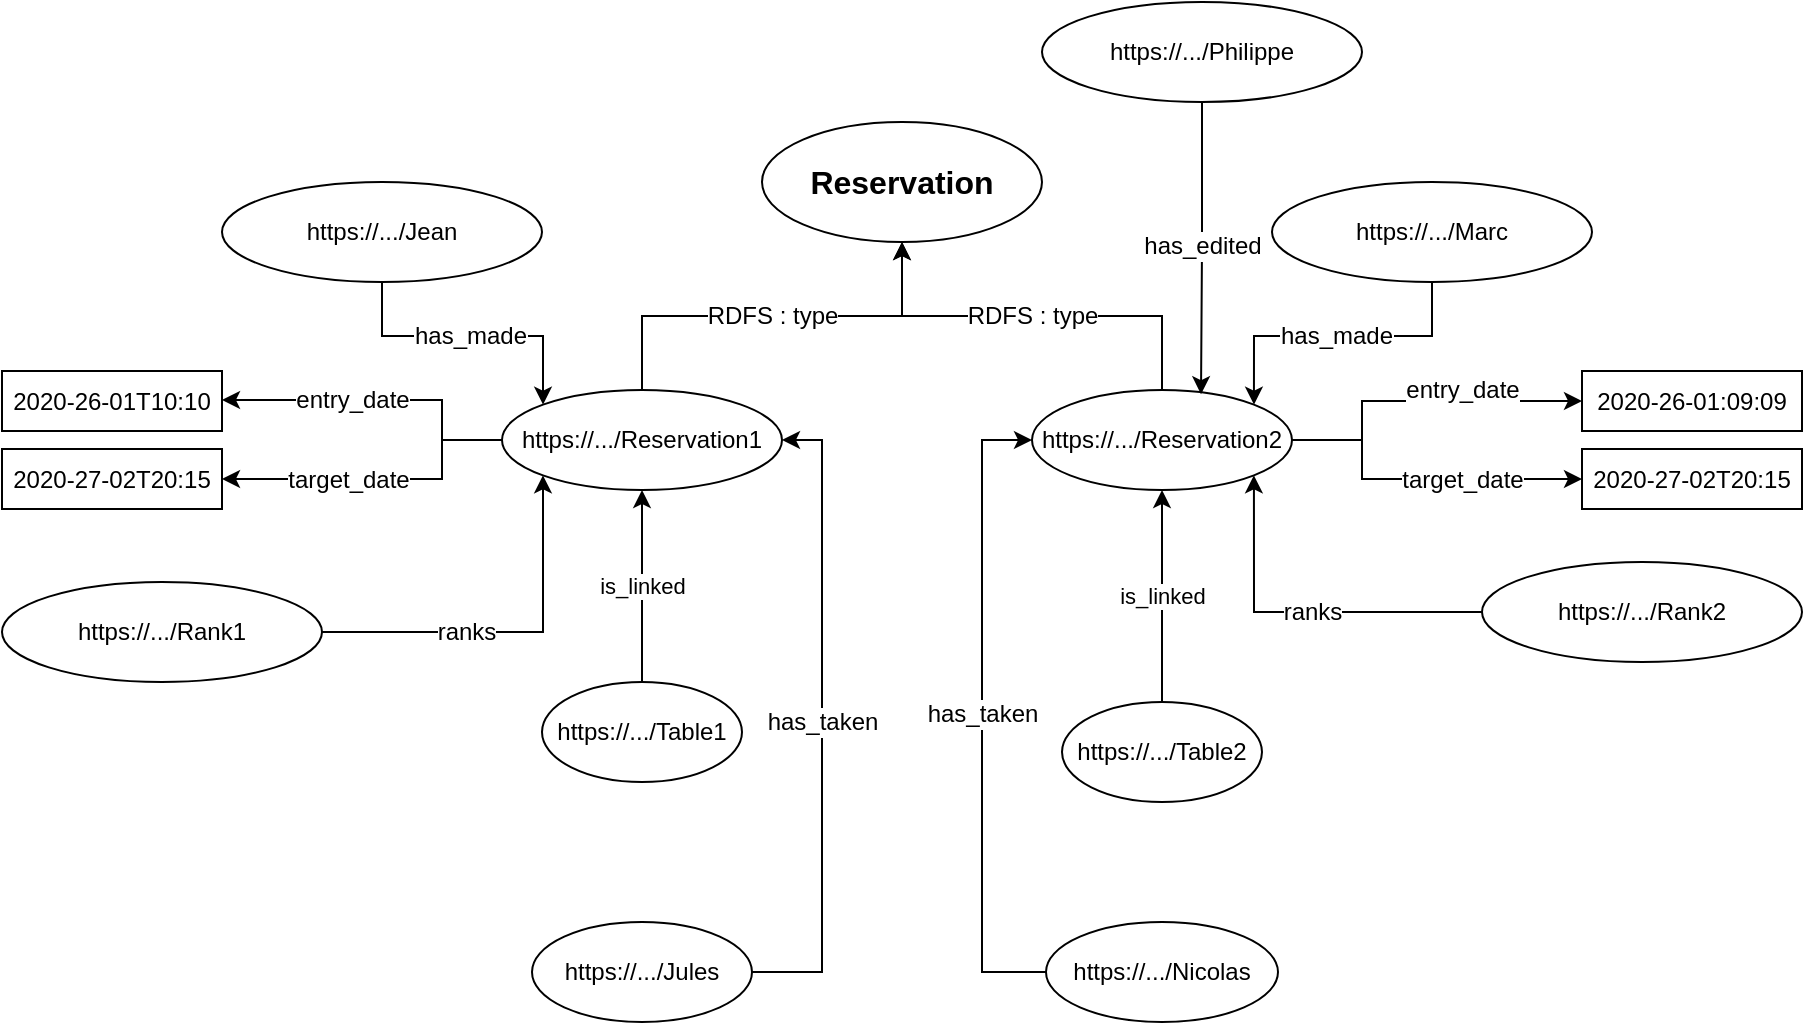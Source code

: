<mxfile version="13.0.9">
    <diagram id="6hGFLwfOUW9BJ-s0fimq" name="Page-1">
        <mxGraphModel dx="470" dy="331" grid="1" gridSize="10" guides="1" tooltips="1" connect="1" arrows="1" fold="1" page="1" pageScale="1" pageWidth="1169" pageHeight="827" math="0" shadow="0">
            <root>
                <mxCell id="0"/>
                <mxCell id="1" parent="0"/>
                <mxCell id="39" value="is_linked" style="edgeStyle=orthogonalEdgeStyle;rounded=0;orthogonalLoop=1;jettySize=auto;html=1;entryX=0.5;entryY=1;entryDx=0;entryDy=0;" edge="1" parent="1" source="2" target="4">
                    <mxGeometry relative="1" as="geometry"/>
                </mxCell>
                <mxCell id="2" value="https://.../Table1" style="ellipse;whiteSpace=wrap;html=1;" parent="1" vertex="1">
                    <mxGeometry x="350" y="520" width="100" height="50" as="geometry"/>
                </mxCell>
                <mxCell id="40" value="is_linked" style="edgeStyle=orthogonalEdgeStyle;rounded=0;orthogonalLoop=1;jettySize=auto;html=1;entryX=0.5;entryY=1;entryDx=0;entryDy=0;" edge="1" parent="1" source="3" target="5">
                    <mxGeometry relative="1" as="geometry"/>
                </mxCell>
                <mxCell id="3" value="https://.../Table2" style="ellipse;whiteSpace=wrap;html=1;" parent="1" vertex="1">
                    <mxGeometry x="610" y="530" width="100" height="50" as="geometry"/>
                </mxCell>
                <mxCell id="10" value="RDFS : type" style="edgeStyle=orthogonalEdgeStyle;rounded=0;orthogonalLoop=1;jettySize=auto;html=1;entryX=0.5;entryY=1;entryDx=0;entryDy=0;fontSize=12;" parent="1" source="4" target="8" edge="1">
                    <mxGeometry relative="1" as="geometry"/>
                </mxCell>
                <mxCell id="23" value="entry_date" style="edgeStyle=orthogonalEdgeStyle;rounded=0;orthogonalLoop=1;jettySize=auto;html=1;fontSize=12;" parent="1" source="4" target="21" edge="1">
                    <mxGeometry x="0.2" relative="1" as="geometry">
                        <Array as="points">
                            <mxPoint x="300" y="399"/>
                            <mxPoint x="300" y="379"/>
                        </Array>
                        <mxPoint x="1" as="offset"/>
                    </mxGeometry>
                </mxCell>
                <mxCell id="24" style="edgeStyle=orthogonalEdgeStyle;rounded=0;orthogonalLoop=1;jettySize=auto;html=1;entryX=1;entryY=0.5;entryDx=0;entryDy=0;fontSize=12;" parent="1" source="4" target="22" edge="1">
                    <mxGeometry relative="1" as="geometry">
                        <Array as="points">
                            <mxPoint x="300" y="399"/>
                            <mxPoint x="300" y="419"/>
                        </Array>
                    </mxGeometry>
                </mxCell>
                <mxCell id="25" value="target_date" style="edgeLabel;html=1;align=center;verticalAlign=middle;resizable=0;points=[];fontSize=12;" parent="24" vertex="1" connectable="0">
                    <mxGeometry x="0.444" y="-2" relative="1" as="geometry">
                        <mxPoint x="18.71" y="1.99" as="offset"/>
                    </mxGeometry>
                </mxCell>
                <mxCell id="4" value="https://.../Reservation1" style="ellipse;whiteSpace=wrap;html=1;" parent="1" vertex="1">
                    <mxGeometry x="330" y="374" width="140" height="50" as="geometry"/>
                </mxCell>
                <mxCell id="9" value="RDFS : type" style="edgeStyle=orthogonalEdgeStyle;rounded=0;orthogonalLoop=1;jettySize=auto;html=1;entryX=0.5;entryY=1;entryDx=0;entryDy=0;fontSize=12;" parent="1" source="5" target="8" edge="1">
                    <mxGeometry relative="1" as="geometry"/>
                </mxCell>
                <mxCell id="15" style="edgeStyle=orthogonalEdgeStyle;rounded=0;orthogonalLoop=1;jettySize=auto;html=1;entryX=0;entryY=0.5;entryDx=0;entryDy=0;fontSize=12;" parent="1" source="5" target="6" edge="1">
                    <mxGeometry relative="1" as="geometry">
                        <Array as="points">
                            <mxPoint x="760" y="399"/>
                            <mxPoint x="760" y="380"/>
                        </Array>
                    </mxGeometry>
                </mxCell>
                <mxCell id="17" value="&lt;span&gt;entry_date&lt;/span&gt;" style="edgeLabel;html=1;align=center;verticalAlign=middle;resizable=0;points=[];fontSize=12;" parent="15" vertex="1" connectable="0">
                    <mxGeometry x="0.125" y="2" relative="1" as="geometry">
                        <mxPoint x="11.5" y="-3.5" as="offset"/>
                    </mxGeometry>
                </mxCell>
                <mxCell id="16" style="edgeStyle=orthogonalEdgeStyle;rounded=0;orthogonalLoop=1;jettySize=auto;html=1;entryX=0;entryY=0.5;entryDx=0;entryDy=0;fontSize=12;" parent="1" source="5" target="7" edge="1">
                    <mxGeometry relative="1" as="geometry">
                        <Array as="points">
                            <mxPoint x="760" y="399"/>
                            <mxPoint x="760" y="419"/>
                        </Array>
                    </mxGeometry>
                </mxCell>
                <mxCell id="18" value="&lt;span&gt;target_date&lt;/span&gt;" style="edgeLabel;html=1;align=center;verticalAlign=middle;resizable=0;points=[];fontSize=12;" parent="16" vertex="1" connectable="0">
                    <mxGeometry x="0.031" y="-1" relative="1" as="geometry">
                        <mxPoint x="19.5" y="-1" as="offset"/>
                    </mxGeometry>
                </mxCell>
                <mxCell id="5" value="https://.../Reservation2" style="ellipse;whiteSpace=wrap;html=1;" parent="1" vertex="1">
                    <mxGeometry x="595" y="374" width="130" height="50" as="geometry"/>
                </mxCell>
                <mxCell id="6" value="2020-26-01:09:09" style="rounded=0;whiteSpace=wrap;html=1;" parent="1" vertex="1">
                    <mxGeometry x="870" y="364.5" width="110" height="30" as="geometry"/>
                </mxCell>
                <mxCell id="7" value="2020-27-02T20:15" style="rounded=0;whiteSpace=wrap;html=1;" parent="1" vertex="1">
                    <mxGeometry x="870" y="403.5" width="110" height="30" as="geometry"/>
                </mxCell>
                <mxCell id="8" value="&lt;font style=&quot;font-size: 16px;&quot;&gt;Reservation&lt;/font&gt;" style="ellipse;whiteSpace=wrap;html=1;fontStyle=1;fontSize=16;" parent="1" vertex="1">
                    <mxGeometry x="460" y="240" width="140" height="60" as="geometry"/>
                </mxCell>
                <mxCell id="13" value="has_made" style="edgeStyle=orthogonalEdgeStyle;rounded=0;orthogonalLoop=1;jettySize=auto;html=1;entryX=1;entryY=0;entryDx=0;entryDy=0;fontSize=12;" parent="1" source="11" target="5" edge="1">
                    <mxGeometry relative="1" as="geometry"/>
                </mxCell>
                <mxCell id="11" value="https://.../Marc" style="ellipse;whiteSpace=wrap;html=1;" parent="1" vertex="1">
                    <mxGeometry x="715" y="270" width="160" height="50" as="geometry"/>
                </mxCell>
                <mxCell id="14" value="has_made" style="edgeStyle=orthogonalEdgeStyle;rounded=0;orthogonalLoop=1;jettySize=auto;html=1;entryX=0;entryY=0;entryDx=0;entryDy=0;fontSize=12;" parent="1" source="12" target="4" edge="1">
                    <mxGeometry relative="1" as="geometry"/>
                </mxCell>
                <mxCell id="12" value="https://.../Jean" style="ellipse;whiteSpace=wrap;html=1;" parent="1" vertex="1">
                    <mxGeometry x="190" y="270" width="160" height="50" as="geometry"/>
                </mxCell>
                <mxCell id="21" value="2020-26-01T10:10" style="rounded=0;whiteSpace=wrap;html=1;" parent="1" vertex="1">
                    <mxGeometry x="80" y="364.5" width="110" height="30" as="geometry"/>
                </mxCell>
                <mxCell id="22" value="2020-27-02T20:15" style="rounded=0;whiteSpace=wrap;html=1;" parent="1" vertex="1">
                    <mxGeometry x="80" y="403.5" width="110" height="30" as="geometry"/>
                </mxCell>
                <mxCell id="29" value="ranks" style="edgeStyle=orthogonalEdgeStyle;rounded=0;orthogonalLoop=1;jettySize=auto;html=1;entryX=0;entryY=1;entryDx=0;entryDy=0;fontSize=12;" parent="1" source="28" target="4" edge="1">
                    <mxGeometry x="-0.229" relative="1" as="geometry">
                        <mxPoint x="-1" as="offset"/>
                    </mxGeometry>
                </mxCell>
                <mxCell id="28" value="https://.../Rank1" style="ellipse;whiteSpace=wrap;html=1;" parent="1" vertex="1">
                    <mxGeometry x="80" y="470" width="160" height="50" as="geometry"/>
                </mxCell>
                <mxCell id="31" value="ranks" style="edgeStyle=orthogonalEdgeStyle;rounded=0;orthogonalLoop=1;jettySize=auto;html=1;entryX=1;entryY=1;entryDx=0;entryDy=0;fontSize=12;" parent="1" source="30" target="5" edge="1">
                    <mxGeometry x="-0.067" relative="1" as="geometry">
                        <mxPoint as="offset"/>
                    </mxGeometry>
                </mxCell>
                <mxCell id="30" value="https://.../Rank2" style="ellipse;whiteSpace=wrap;html=1;" parent="1" vertex="1">
                    <mxGeometry x="820" y="460" width="160" height="50" as="geometry"/>
                </mxCell>
                <mxCell id="36" value="has_taken" style="edgeStyle=orthogonalEdgeStyle;rounded=0;orthogonalLoop=1;jettySize=auto;html=1;entryX=0;entryY=0.5;entryDx=0;entryDy=0;fontSize=12;" parent="1" source="32" target="5" edge="1">
                    <mxGeometry relative="1" as="geometry">
                        <Array as="points">
                            <mxPoint x="570" y="665"/>
                            <mxPoint x="570" y="399"/>
                        </Array>
                    </mxGeometry>
                </mxCell>
                <mxCell id="32" value="https://.../Nicolas" style="ellipse;whiteSpace=wrap;html=1;" parent="1" vertex="1">
                    <mxGeometry x="602" y="640" width="116" height="50" as="geometry"/>
                </mxCell>
                <mxCell id="34" value="has_taken" style="edgeStyle=orthogonalEdgeStyle;rounded=0;orthogonalLoop=1;jettySize=auto;html=1;entryX=1;entryY=0.5;entryDx=0;entryDy=0;fontSize=12;" parent="1" source="33" target="4" edge="1">
                    <mxGeometry x="-0.003" relative="1" as="geometry">
                        <Array as="points">
                            <mxPoint x="490" y="665"/>
                            <mxPoint x="490" y="399"/>
                        </Array>
                        <mxPoint as="offset"/>
                    </mxGeometry>
                </mxCell>
                <mxCell id="33" value="https://.../Jules" style="ellipse;whiteSpace=wrap;html=1;" parent="1" vertex="1">
                    <mxGeometry x="345" y="640" width="110" height="50" as="geometry"/>
                </mxCell>
                <mxCell id="38" value="has_edited" style="edgeStyle=orthogonalEdgeStyle;rounded=0;orthogonalLoop=1;jettySize=auto;html=1;entryX=0.65;entryY=0.042;entryDx=0;entryDy=0;entryPerimeter=0;fontSize=12;" parent="1" source="37" target="5" edge="1">
                    <mxGeometry x="-0.011" relative="1" as="geometry">
                        <Array as="points">
                            <mxPoint x="680" y="302"/>
                            <mxPoint x="680" y="302"/>
                        </Array>
                        <mxPoint as="offset"/>
                    </mxGeometry>
                </mxCell>
                <mxCell id="37" value="https://.../Philippe" style="ellipse;whiteSpace=wrap;html=1;" parent="1" vertex="1">
                    <mxGeometry x="600" y="180" width="160" height="50" as="geometry"/>
                </mxCell>
            </root>
        </mxGraphModel>
    </diagram>
</mxfile>
